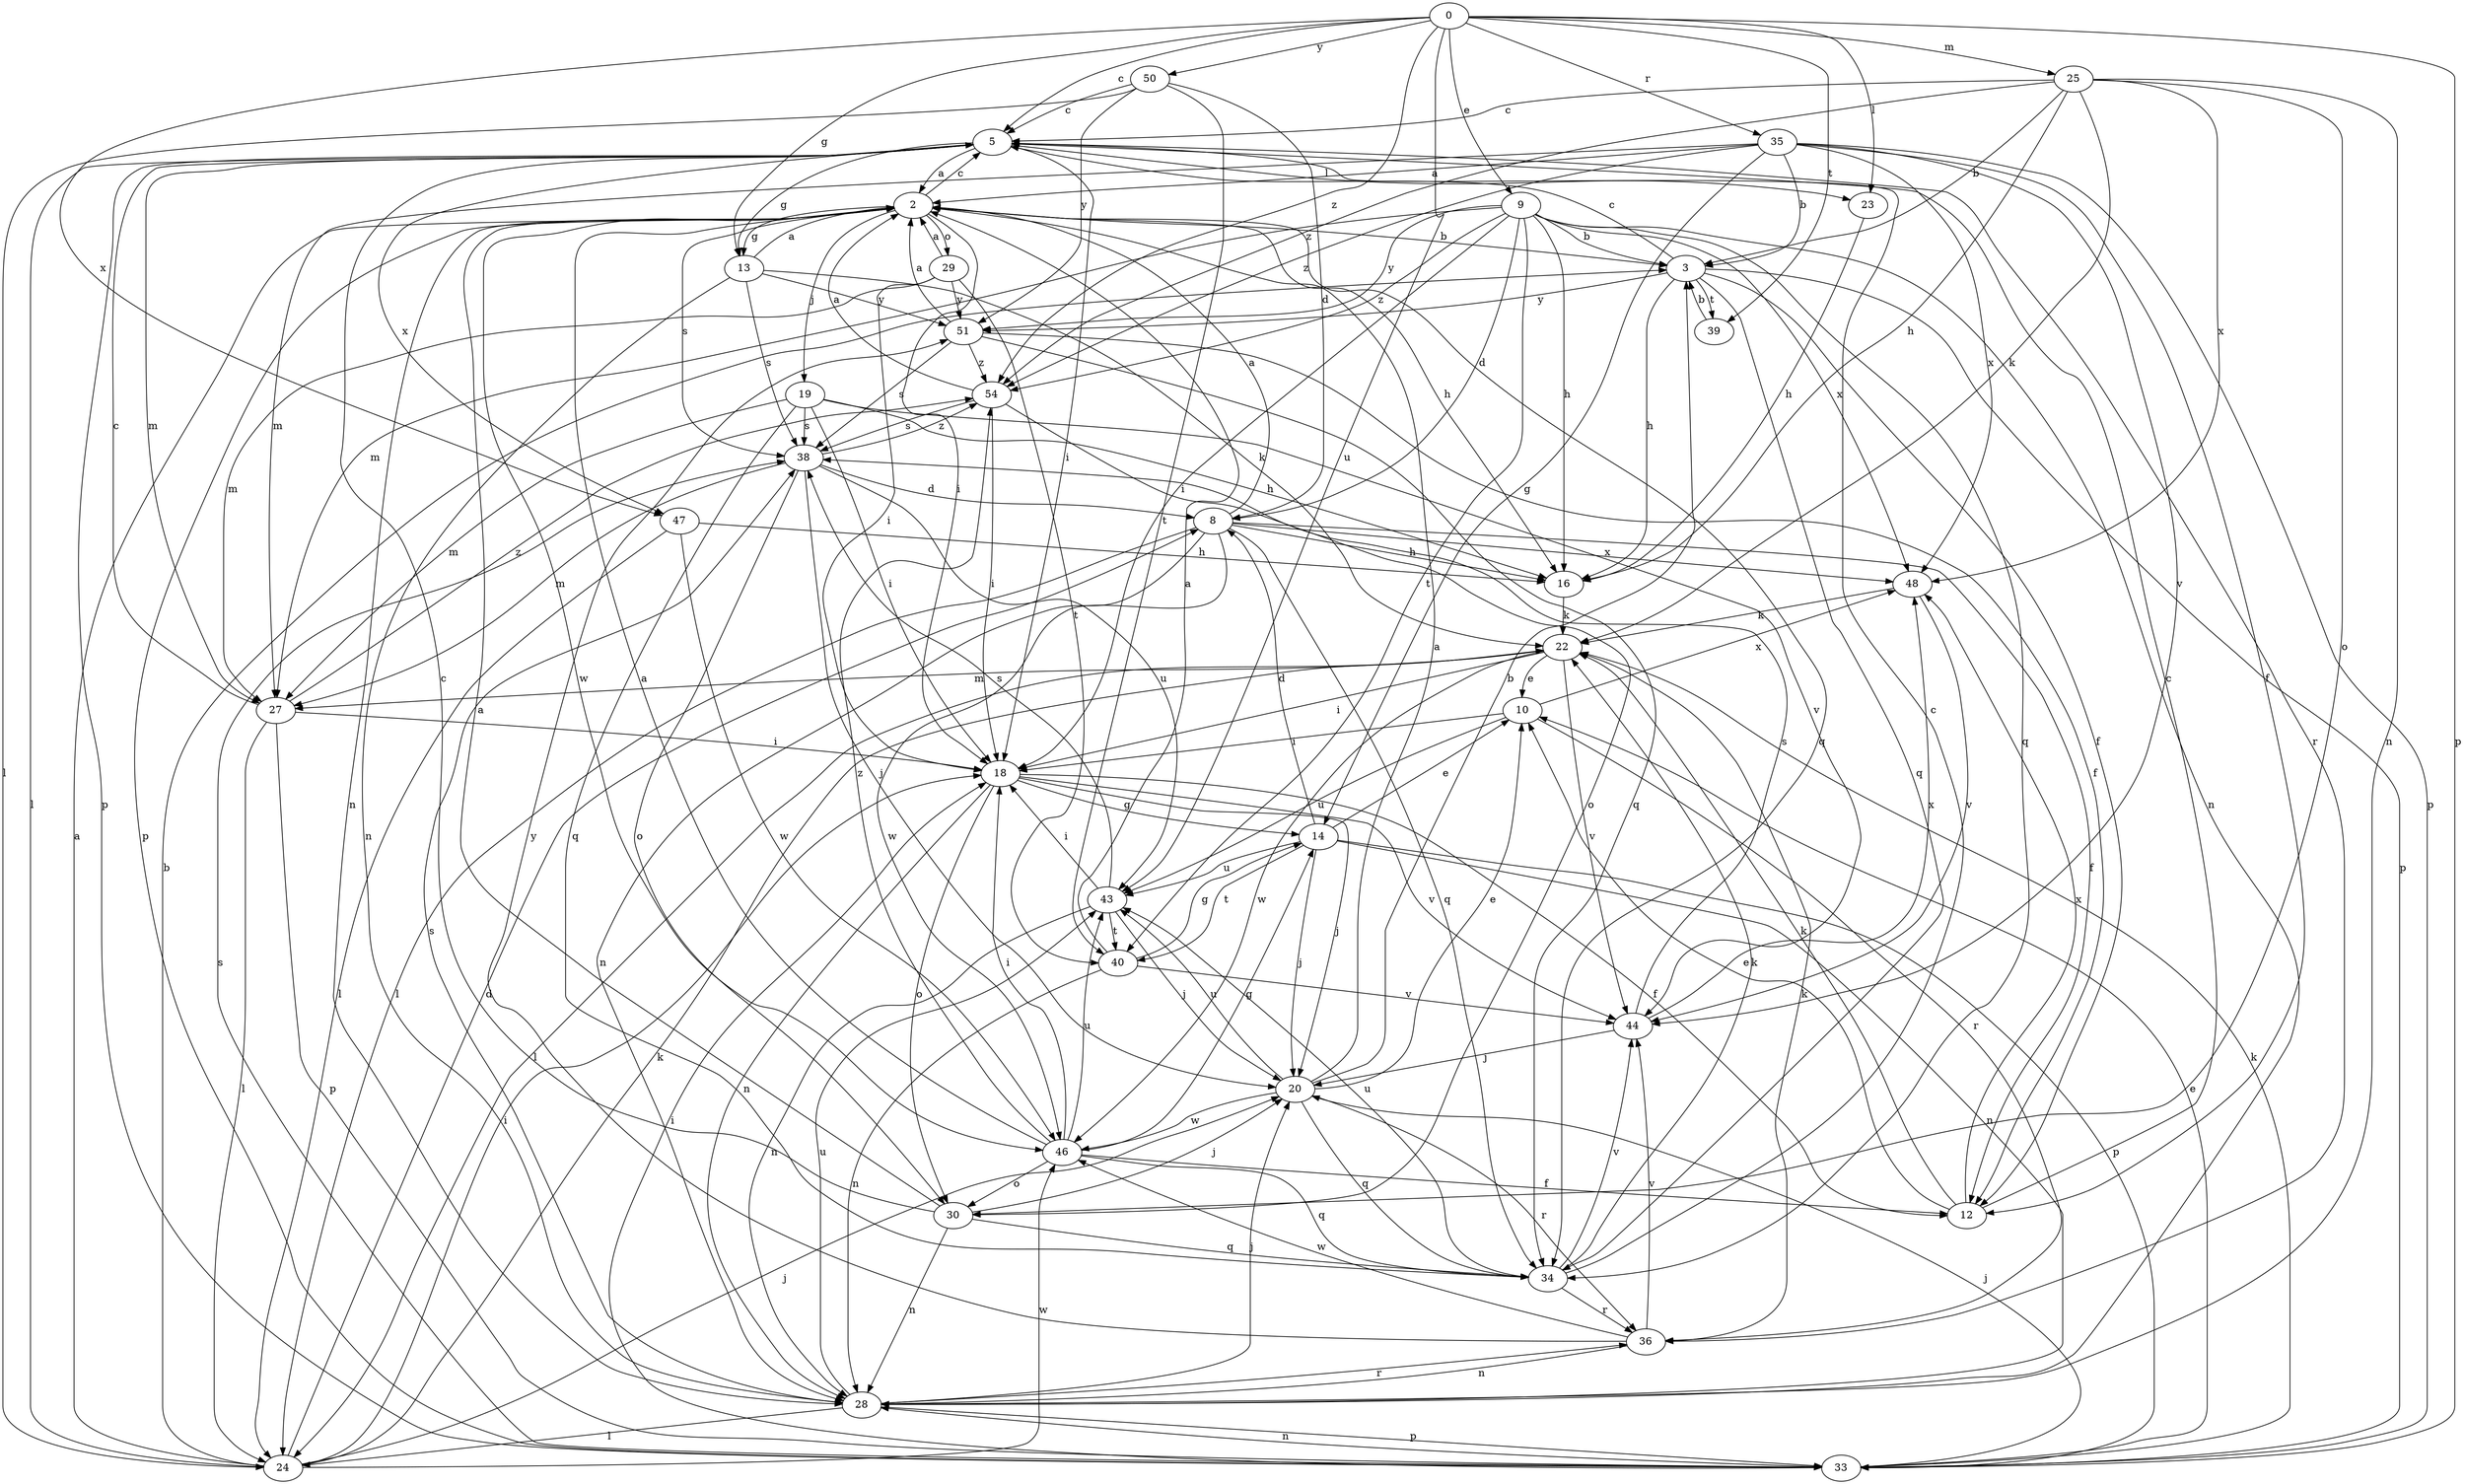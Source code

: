 strict digraph  {
0;
2;
3;
5;
8;
9;
10;
12;
13;
14;
16;
18;
19;
20;
22;
23;
24;
25;
27;
28;
29;
30;
33;
34;
35;
36;
38;
39;
40;
43;
44;
46;
47;
48;
50;
51;
54;
0 -> 5  [label=c];
0 -> 9  [label=e];
0 -> 13  [label=g];
0 -> 23  [label=l];
0 -> 25  [label=m];
0 -> 33  [label=p];
0 -> 35  [label=r];
0 -> 39  [label=t];
0 -> 43  [label=u];
0 -> 47  [label=x];
0 -> 50  [label=y];
0 -> 54  [label=z];
2 -> 3  [label=b];
2 -> 5  [label=c];
2 -> 13  [label=g];
2 -> 16  [label=h];
2 -> 18  [label=i];
2 -> 19  [label=j];
2 -> 28  [label=n];
2 -> 29  [label=o];
2 -> 33  [label=p];
2 -> 34  [label=q];
2 -> 38  [label=s];
2 -> 46  [label=w];
3 -> 5  [label=c];
3 -> 12  [label=f];
3 -> 16  [label=h];
3 -> 33  [label=p];
3 -> 34  [label=q];
3 -> 39  [label=t];
3 -> 51  [label=y];
5 -> 2  [label=a];
5 -> 13  [label=g];
5 -> 18  [label=i];
5 -> 23  [label=l];
5 -> 24  [label=l];
5 -> 27  [label=m];
5 -> 33  [label=p];
5 -> 36  [label=r];
5 -> 47  [label=x];
8 -> 2  [label=a];
8 -> 12  [label=f];
8 -> 16  [label=h];
8 -> 24  [label=l];
8 -> 28  [label=n];
8 -> 34  [label=q];
8 -> 46  [label=w];
8 -> 48  [label=x];
9 -> 3  [label=b];
9 -> 8  [label=d];
9 -> 16  [label=h];
9 -> 18  [label=i];
9 -> 27  [label=m];
9 -> 28  [label=n];
9 -> 34  [label=q];
9 -> 40  [label=t];
9 -> 48  [label=x];
9 -> 51  [label=y];
9 -> 54  [label=z];
10 -> 18  [label=i];
10 -> 36  [label=r];
10 -> 43  [label=u];
10 -> 48  [label=x];
12 -> 5  [label=c];
12 -> 10  [label=e];
12 -> 22  [label=k];
12 -> 48  [label=x];
13 -> 2  [label=a];
13 -> 22  [label=k];
13 -> 28  [label=n];
13 -> 38  [label=s];
13 -> 51  [label=y];
14 -> 8  [label=d];
14 -> 10  [label=e];
14 -> 20  [label=j];
14 -> 28  [label=n];
14 -> 33  [label=p];
14 -> 40  [label=t];
14 -> 43  [label=u];
16 -> 22  [label=k];
18 -> 12  [label=f];
18 -> 14  [label=g];
18 -> 20  [label=j];
18 -> 28  [label=n];
18 -> 30  [label=o];
18 -> 44  [label=v];
19 -> 16  [label=h];
19 -> 18  [label=i];
19 -> 27  [label=m];
19 -> 34  [label=q];
19 -> 38  [label=s];
19 -> 44  [label=v];
20 -> 2  [label=a];
20 -> 3  [label=b];
20 -> 10  [label=e];
20 -> 34  [label=q];
20 -> 36  [label=r];
20 -> 43  [label=u];
20 -> 46  [label=w];
22 -> 10  [label=e];
22 -> 18  [label=i];
22 -> 24  [label=l];
22 -> 27  [label=m];
22 -> 44  [label=v];
22 -> 46  [label=w];
23 -> 16  [label=h];
24 -> 2  [label=a];
24 -> 3  [label=b];
24 -> 8  [label=d];
24 -> 18  [label=i];
24 -> 20  [label=j];
24 -> 22  [label=k];
24 -> 46  [label=w];
25 -> 3  [label=b];
25 -> 5  [label=c];
25 -> 16  [label=h];
25 -> 22  [label=k];
25 -> 28  [label=n];
25 -> 30  [label=o];
25 -> 48  [label=x];
25 -> 54  [label=z];
27 -> 5  [label=c];
27 -> 18  [label=i];
27 -> 24  [label=l];
27 -> 33  [label=p];
27 -> 54  [label=z];
28 -> 20  [label=j];
28 -> 24  [label=l];
28 -> 33  [label=p];
28 -> 36  [label=r];
28 -> 38  [label=s];
28 -> 43  [label=u];
29 -> 2  [label=a];
29 -> 18  [label=i];
29 -> 27  [label=m];
29 -> 40  [label=t];
29 -> 51  [label=y];
30 -> 2  [label=a];
30 -> 5  [label=c];
30 -> 20  [label=j];
30 -> 28  [label=n];
30 -> 34  [label=q];
33 -> 10  [label=e];
33 -> 18  [label=i];
33 -> 20  [label=j];
33 -> 22  [label=k];
33 -> 28  [label=n];
33 -> 38  [label=s];
34 -> 5  [label=c];
34 -> 22  [label=k];
34 -> 36  [label=r];
34 -> 43  [label=u];
34 -> 44  [label=v];
35 -> 2  [label=a];
35 -> 3  [label=b];
35 -> 12  [label=f];
35 -> 14  [label=g];
35 -> 27  [label=m];
35 -> 33  [label=p];
35 -> 44  [label=v];
35 -> 48  [label=x];
35 -> 54  [label=z];
36 -> 22  [label=k];
36 -> 28  [label=n];
36 -> 44  [label=v];
36 -> 46  [label=w];
36 -> 51  [label=y];
38 -> 8  [label=d];
38 -> 20  [label=j];
38 -> 27  [label=m];
38 -> 30  [label=o];
38 -> 43  [label=u];
38 -> 54  [label=z];
39 -> 3  [label=b];
40 -> 2  [label=a];
40 -> 14  [label=g];
40 -> 28  [label=n];
40 -> 44  [label=v];
43 -> 18  [label=i];
43 -> 20  [label=j];
43 -> 28  [label=n];
43 -> 38  [label=s];
43 -> 40  [label=t];
44 -> 20  [label=j];
44 -> 38  [label=s];
44 -> 48  [label=x];
46 -> 2  [label=a];
46 -> 12  [label=f];
46 -> 14  [label=g];
46 -> 18  [label=i];
46 -> 30  [label=o];
46 -> 34  [label=q];
46 -> 43  [label=u];
46 -> 54  [label=z];
47 -> 16  [label=h];
47 -> 24  [label=l];
47 -> 46  [label=w];
48 -> 22  [label=k];
48 -> 44  [label=v];
50 -> 5  [label=c];
50 -> 8  [label=d];
50 -> 24  [label=l];
50 -> 40  [label=t];
50 -> 51  [label=y];
51 -> 2  [label=a];
51 -> 12  [label=f];
51 -> 34  [label=q];
51 -> 38  [label=s];
51 -> 54  [label=z];
54 -> 2  [label=a];
54 -> 18  [label=i];
54 -> 30  [label=o];
54 -> 38  [label=s];
}
